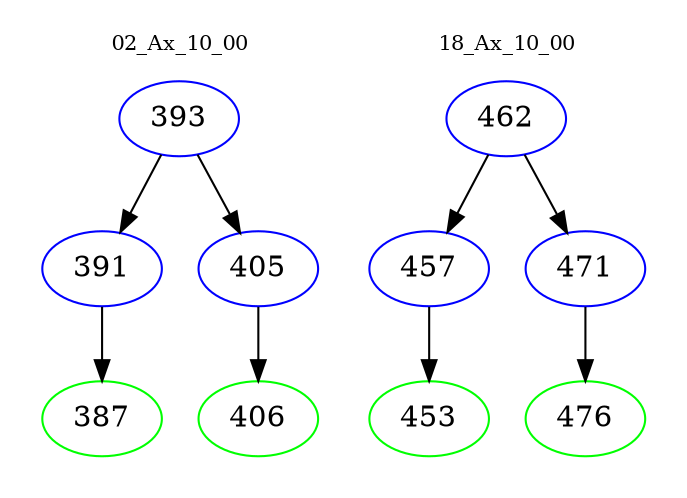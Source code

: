 digraph{
subgraph cluster_0 {
color = white
label = "02_Ax_10_00";
fontsize=10;
T0_393 [label="393", color="blue"]
T0_393 -> T0_391 [color="black"]
T0_391 [label="391", color="blue"]
T0_391 -> T0_387 [color="black"]
T0_387 [label="387", color="green"]
T0_393 -> T0_405 [color="black"]
T0_405 [label="405", color="blue"]
T0_405 -> T0_406 [color="black"]
T0_406 [label="406", color="green"]
}
subgraph cluster_1 {
color = white
label = "18_Ax_10_00";
fontsize=10;
T1_462 [label="462", color="blue"]
T1_462 -> T1_457 [color="black"]
T1_457 [label="457", color="blue"]
T1_457 -> T1_453 [color="black"]
T1_453 [label="453", color="green"]
T1_462 -> T1_471 [color="black"]
T1_471 [label="471", color="blue"]
T1_471 -> T1_476 [color="black"]
T1_476 [label="476", color="green"]
}
}
